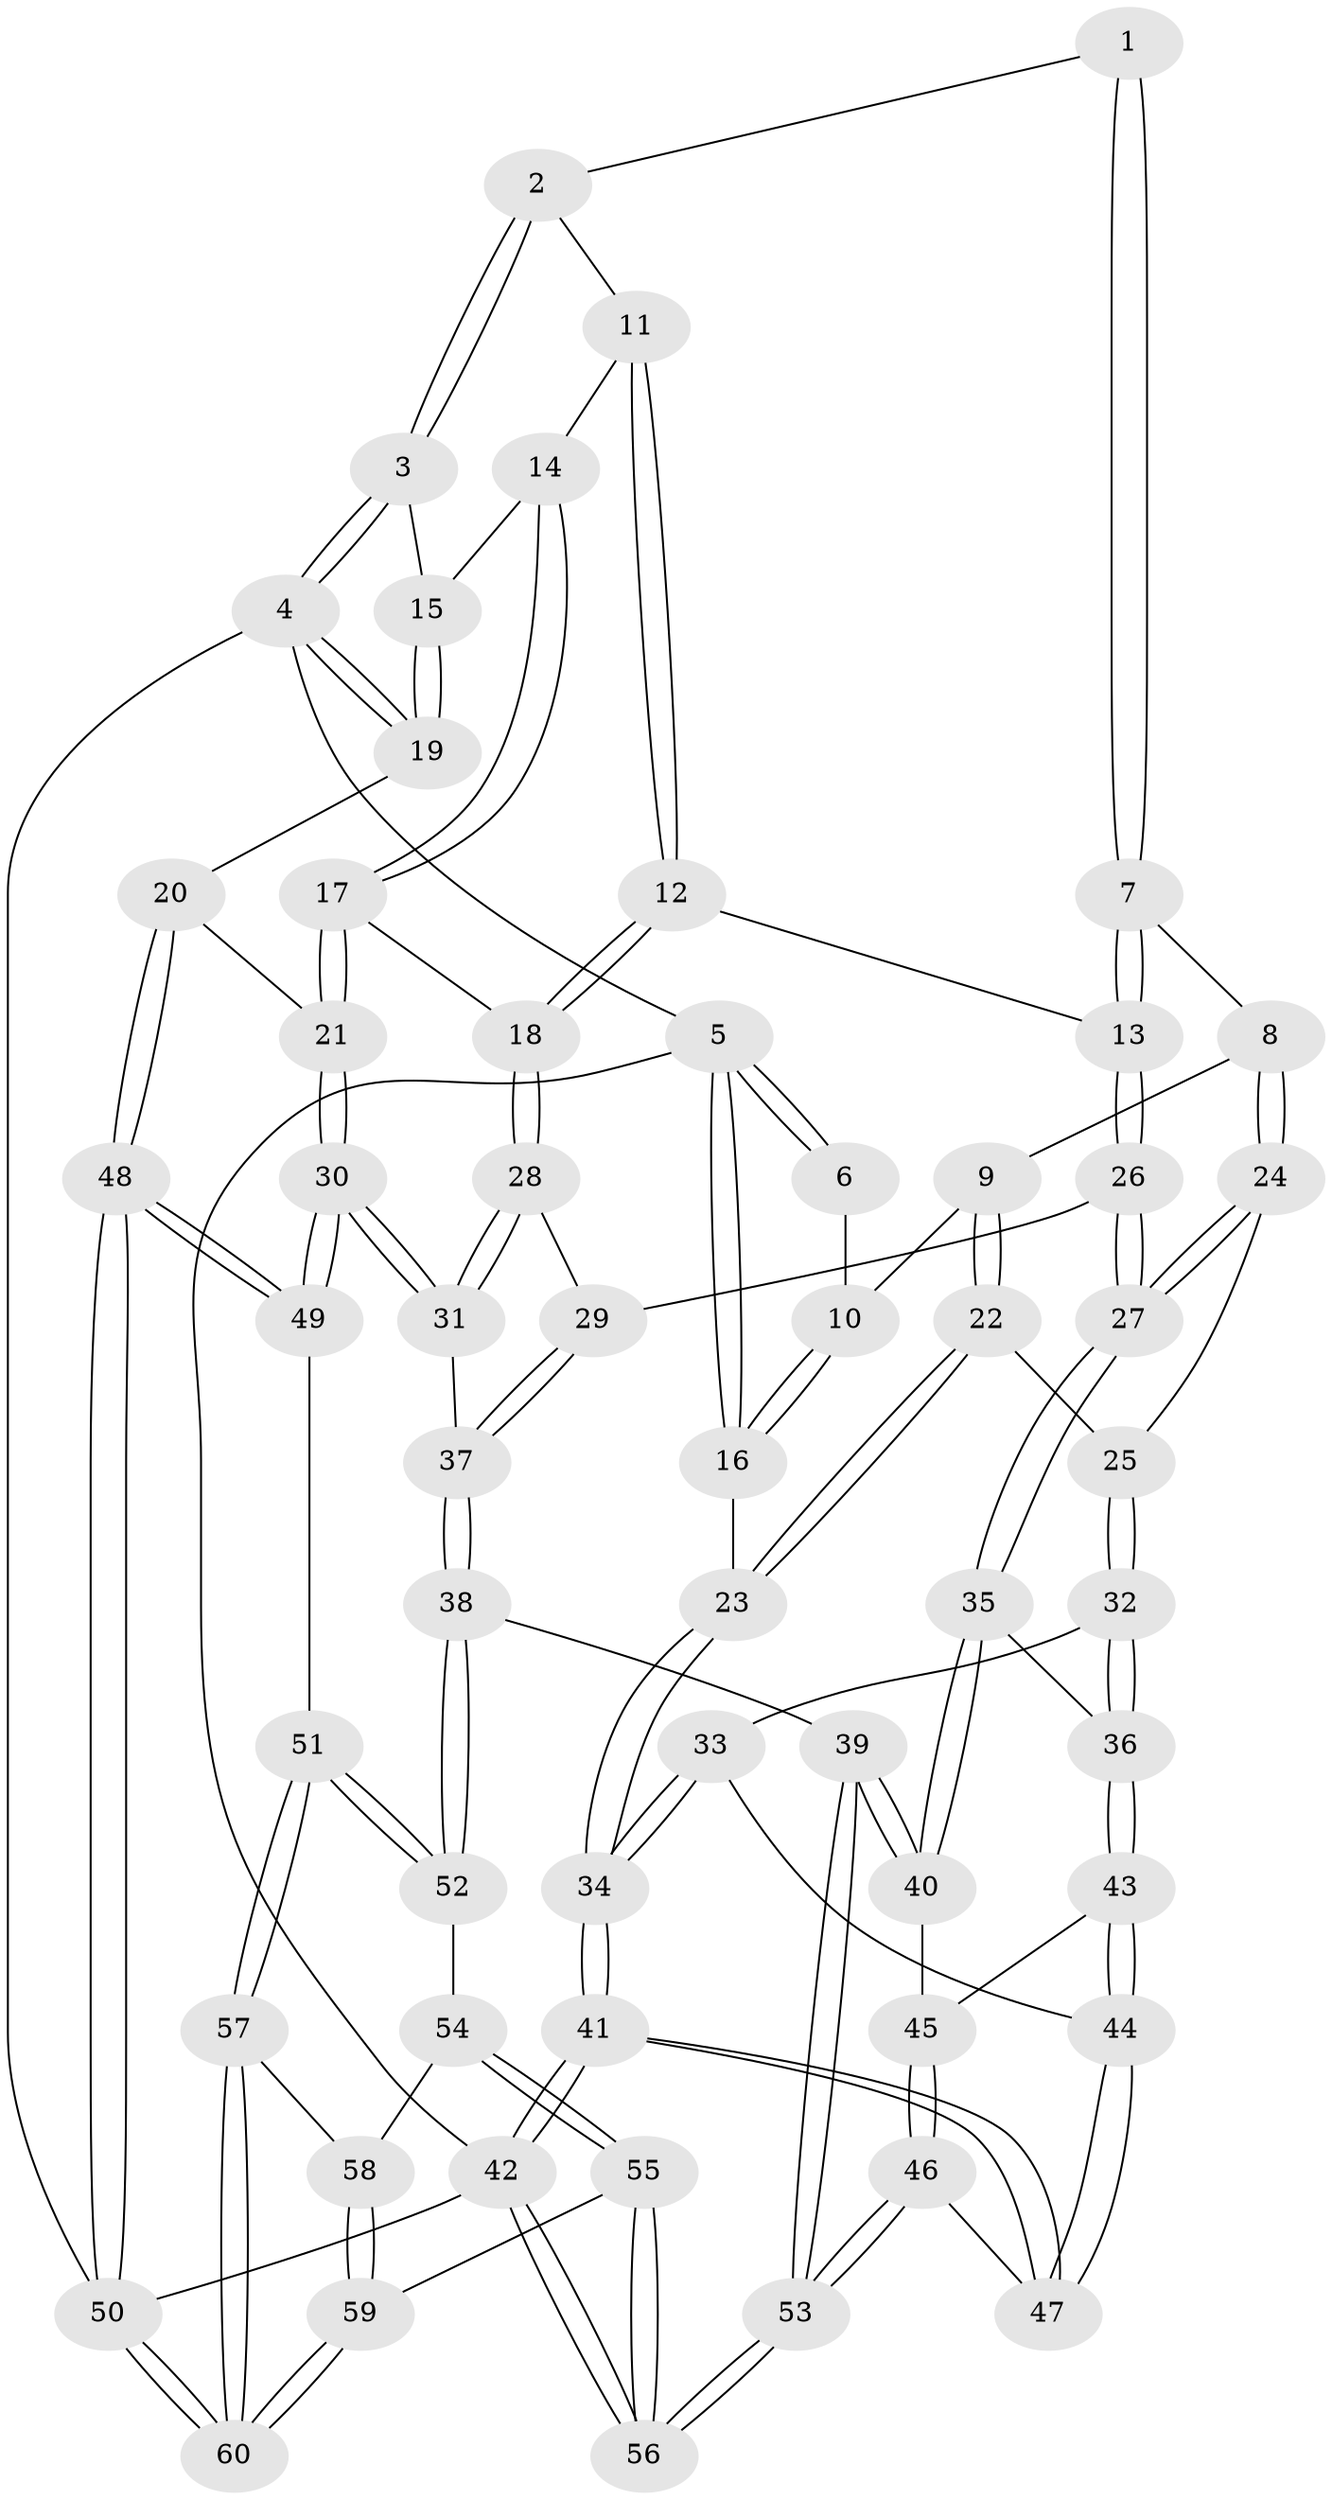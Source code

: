 // coarse degree distribution, {4: 0.4166666666666667, 3: 0.3333333333333333, 5: 0.08333333333333333, 2: 0.125, 6: 0.041666666666666664}
// Generated by graph-tools (version 1.1) at 2025/54/03/04/25 22:54:49]
// undirected, 60 vertices, 147 edges
graph export_dot {
  node [color=gray90,style=filled];
  1 [pos="+0.3788233111071181+0"];
  2 [pos="+0.6842069870963784+0"];
  3 [pos="+1+0"];
  4 [pos="+1+0"];
  5 [pos="+0+0"];
  6 [pos="+0.24635436995098484+0"];
  7 [pos="+0.35440338712858155+0.16828042598083603"];
  8 [pos="+0.3132848540770842+0.1824784712906061"];
  9 [pos="+0.30879169718668364+0.18362267416883984"];
  10 [pos="+0.17038870174101856+0.11176677551626854"];
  11 [pos="+0.6869026850552402+0"];
  12 [pos="+0.5173814883687767+0.2066588294697729"];
  13 [pos="+0.3950448951043824+0.19904674805984401"];
  14 [pos="+0.7738936926092861+0.16879538356571738"];
  15 [pos="+0.9050180879808057+0.14824989911269937"];
  16 [pos="+0+0.14478317823343456"];
  17 [pos="+0.7521435292304656+0.25817976607605125"];
  18 [pos="+0.5711168445192489+0.253633820369745"];
  19 [pos="+1+0.3729240482313992"];
  20 [pos="+1+0.4239450414594538"];
  21 [pos="+0.8402133859701859+0.45785073043647484"];
  22 [pos="+0.20328614647367352+0.27339245507512666"];
  23 [pos="+0+0.22257452546767548"];
  24 [pos="+0.2972159968699353+0.37648430829902835"];
  25 [pos="+0.21576126361024264+0.37706678705522784"];
  26 [pos="+0.4039323766360682+0.3993317887565603"];
  27 [pos="+0.39544941521637056+0.4047508358897993"];
  28 [pos="+0.5578276924869315+0.3409053238021208"];
  29 [pos="+0.4316191619829913+0.4091060433926476"];
  30 [pos="+0.7985211702532884+0.5018918275218069"];
  31 [pos="+0.659666913176558+0.5104813322559114"];
  32 [pos="+0.1832082903811894+0.44951911971153474"];
  33 [pos="+0.17528886741540045+0.452483500417957"];
  34 [pos="+0+0.48508698802460426"];
  35 [pos="+0.3442144146853463+0.4834301149340284"];
  36 [pos="+0.27310701737320603+0.5010515928382709"];
  37 [pos="+0.566899659152828+0.5508868149173722"];
  38 [pos="+0.5014741571747193+0.6388611303766241"];
  39 [pos="+0.4593346389835946+0.6580861386641401"];
  40 [pos="+0.4322128215019772+0.6386882189469935"];
  41 [pos="+0+0.5705876660101428"];
  42 [pos="+0+1"];
  43 [pos="+0.2649980085909378+0.595137544525982"];
  44 [pos="+0.19359577185002672+0.654468919020971"];
  45 [pos="+0.35667493142497325+0.626067226896814"];
  46 [pos="+0.21084750210730185+0.724987438865293"];
  47 [pos="+0.18482123597955707+0.6670304324889138"];
  48 [pos="+1+0.744108939094308"];
  49 [pos="+0.8062867595791535+0.710045362763323"];
  50 [pos="+1+1"];
  51 [pos="+0.7839999770910877+0.7750808210520079"];
  52 [pos="+0.6416780815015946+0.768436541735785"];
  53 [pos="+0.30370045935634804+1"];
  54 [pos="+0.5907726250440007+0.8264011752755224"];
  55 [pos="+0.32021928964743884+1"];
  56 [pos="+0.3010211037271711+1"];
  57 [pos="+0.8023087775084458+0.8444921293476101"];
  58 [pos="+0.6516202298674783+0.891620143232518"];
  59 [pos="+0.4291152120324748+1"];
  60 [pos="+1+1"];
  1 -- 2;
  1 -- 7;
  1 -- 7;
  2 -- 3;
  2 -- 3;
  2 -- 11;
  3 -- 4;
  3 -- 4;
  3 -- 15;
  4 -- 5;
  4 -- 19;
  4 -- 19;
  4 -- 50;
  5 -- 6;
  5 -- 6;
  5 -- 16;
  5 -- 16;
  5 -- 42;
  6 -- 10;
  7 -- 8;
  7 -- 13;
  7 -- 13;
  8 -- 9;
  8 -- 24;
  8 -- 24;
  9 -- 10;
  9 -- 22;
  9 -- 22;
  10 -- 16;
  10 -- 16;
  11 -- 12;
  11 -- 12;
  11 -- 14;
  12 -- 13;
  12 -- 18;
  12 -- 18;
  13 -- 26;
  13 -- 26;
  14 -- 15;
  14 -- 17;
  14 -- 17;
  15 -- 19;
  15 -- 19;
  16 -- 23;
  17 -- 18;
  17 -- 21;
  17 -- 21;
  18 -- 28;
  18 -- 28;
  19 -- 20;
  20 -- 21;
  20 -- 48;
  20 -- 48;
  21 -- 30;
  21 -- 30;
  22 -- 23;
  22 -- 23;
  22 -- 25;
  23 -- 34;
  23 -- 34;
  24 -- 25;
  24 -- 27;
  24 -- 27;
  25 -- 32;
  25 -- 32;
  26 -- 27;
  26 -- 27;
  26 -- 29;
  27 -- 35;
  27 -- 35;
  28 -- 29;
  28 -- 31;
  28 -- 31;
  29 -- 37;
  29 -- 37;
  30 -- 31;
  30 -- 31;
  30 -- 49;
  30 -- 49;
  31 -- 37;
  32 -- 33;
  32 -- 36;
  32 -- 36;
  33 -- 34;
  33 -- 34;
  33 -- 44;
  34 -- 41;
  34 -- 41;
  35 -- 36;
  35 -- 40;
  35 -- 40;
  36 -- 43;
  36 -- 43;
  37 -- 38;
  37 -- 38;
  38 -- 39;
  38 -- 52;
  38 -- 52;
  39 -- 40;
  39 -- 40;
  39 -- 53;
  39 -- 53;
  40 -- 45;
  41 -- 42;
  41 -- 42;
  41 -- 47;
  41 -- 47;
  42 -- 56;
  42 -- 56;
  42 -- 50;
  43 -- 44;
  43 -- 44;
  43 -- 45;
  44 -- 47;
  44 -- 47;
  45 -- 46;
  45 -- 46;
  46 -- 47;
  46 -- 53;
  46 -- 53;
  48 -- 49;
  48 -- 49;
  48 -- 50;
  48 -- 50;
  49 -- 51;
  50 -- 60;
  50 -- 60;
  51 -- 52;
  51 -- 52;
  51 -- 57;
  51 -- 57;
  52 -- 54;
  53 -- 56;
  53 -- 56;
  54 -- 55;
  54 -- 55;
  54 -- 58;
  55 -- 56;
  55 -- 56;
  55 -- 59;
  57 -- 58;
  57 -- 60;
  57 -- 60;
  58 -- 59;
  58 -- 59;
  59 -- 60;
  59 -- 60;
}
